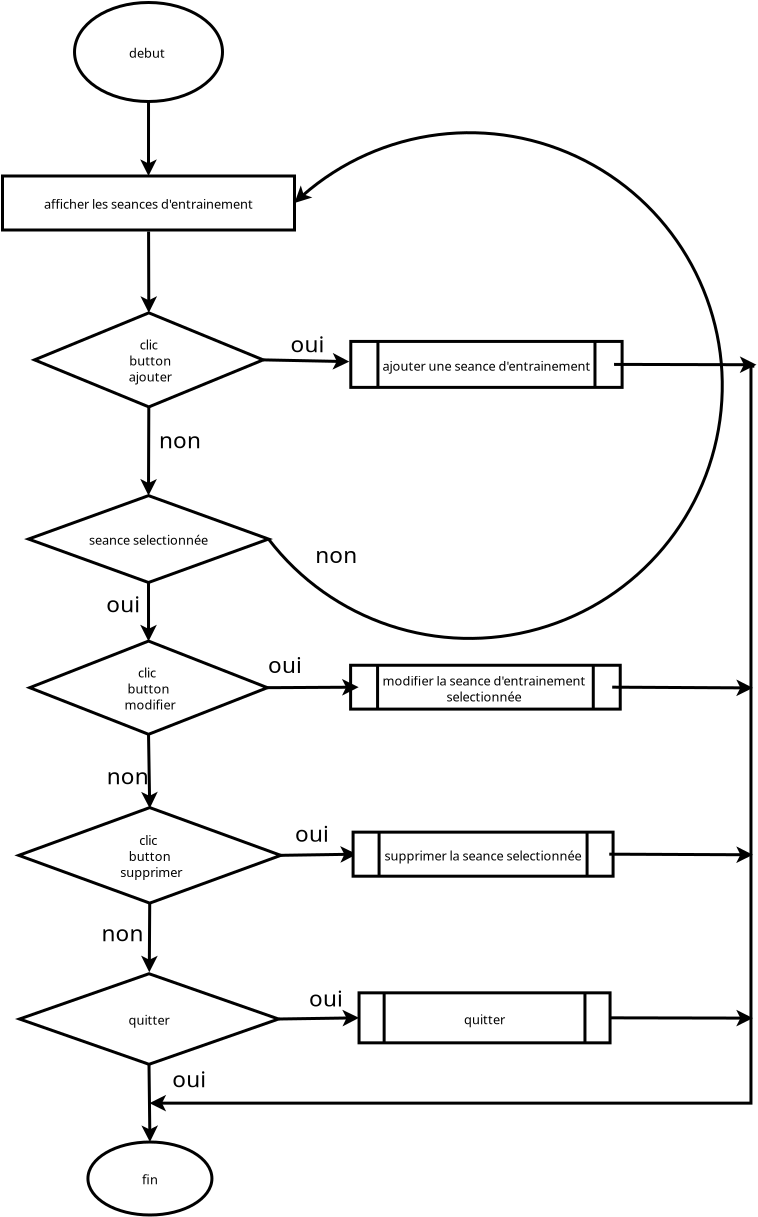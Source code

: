 <?xml version="1.0" encoding="UTF-8"?>
<dia:diagram xmlns:dia="http://www.lysator.liu.se/~alla/dia/">
  <dia:layer name="Arrière-plan" visible="true" active="true">
    <dia:object type="Flowchart - Ellipse" version="0" id="O0">
      <dia:attribute name="obj_pos">
        <dia:point val="19.201,-22.85"/>
      </dia:attribute>
      <dia:attribute name="obj_bb">
        <dia:rectangle val="19.126,-22.925;26.675,-17.825"/>
      </dia:attribute>
      <dia:attribute name="elem_corner">
        <dia:point val="19.201,-22.85"/>
      </dia:attribute>
      <dia:attribute name="elem_width">
        <dia:real val="7.399"/>
      </dia:attribute>
      <dia:attribute name="elem_height">
        <dia:real val="4.95"/>
      </dia:attribute>
      <dia:attribute name="border_width">
        <dia:real val="0.15"/>
      </dia:attribute>
      <dia:attribute name="show_background">
        <dia:boolean val="true"/>
      </dia:attribute>
      <dia:attribute name="padding">
        <dia:real val="0.354"/>
      </dia:attribute>
      <dia:attribute name="text">
        <dia:composite type="text">
          <dia:attribute name="string">
            <dia:string>#debut #</dia:string>
          </dia:attribute>
          <dia:attribute name="font">
            <dia:font family="sans" style="0" name="Helvetica"/>
          </dia:attribute>
          <dia:attribute name="height">
            <dia:real val="0.8"/>
          </dia:attribute>
          <dia:attribute name="pos">
            <dia:point val="22.901,-20.135"/>
          </dia:attribute>
          <dia:attribute name="color">
            <dia:color val="#000000"/>
          </dia:attribute>
          <dia:attribute name="alignment">
            <dia:enum val="1"/>
          </dia:attribute>
        </dia:composite>
      </dia:attribute>
    </dia:object>
    <dia:object type="Flowchart - Box" version="0" id="O1">
      <dia:attribute name="obj_pos">
        <dia:point val="15.6,-14.175"/>
      </dia:attribute>
      <dia:attribute name="obj_bb">
        <dia:rectangle val="15.525,-14.25;30.275,-11.4"/>
      </dia:attribute>
      <dia:attribute name="elem_corner">
        <dia:point val="15.6,-14.175"/>
      </dia:attribute>
      <dia:attribute name="elem_width">
        <dia:real val="14.6"/>
      </dia:attribute>
      <dia:attribute name="elem_height">
        <dia:real val="2.7"/>
      </dia:attribute>
      <dia:attribute name="border_width">
        <dia:real val="0.15"/>
      </dia:attribute>
      <dia:attribute name="show_background">
        <dia:boolean val="true"/>
      </dia:attribute>
      <dia:attribute name="padding">
        <dia:real val="0.5"/>
      </dia:attribute>
      <dia:attribute name="text">
        <dia:composite type="text">
          <dia:attribute name="string">
            <dia:string>#afficher les seances d'entrainement#</dia:string>
          </dia:attribute>
          <dia:attribute name="font">
            <dia:font family="sans" style="0" name="Helvetica"/>
          </dia:attribute>
          <dia:attribute name="height">
            <dia:real val="0.8"/>
          </dia:attribute>
          <dia:attribute name="pos">
            <dia:point val="22.9,-12.585"/>
          </dia:attribute>
          <dia:attribute name="color">
            <dia:color val="#000000"/>
          </dia:attribute>
          <dia:attribute name="alignment">
            <dia:enum val="1"/>
          </dia:attribute>
        </dia:composite>
      </dia:attribute>
    </dia:object>
    <dia:object type="Flowchart - Diamond" version="0" id="O2">
      <dia:attribute name="obj_pos">
        <dia:point val="17.2,-7.333"/>
      </dia:attribute>
      <dia:attribute name="obj_bb">
        <dia:rectangle val="17.125,-7.408;28.706,-2.555"/>
      </dia:attribute>
      <dia:attribute name="elem_corner">
        <dia:point val="17.2,-7.333"/>
      </dia:attribute>
      <dia:attribute name="elem_width">
        <dia:real val="11.431"/>
      </dia:attribute>
      <dia:attribute name="elem_height">
        <dia:real val="4.704"/>
      </dia:attribute>
      <dia:attribute name="border_width">
        <dia:real val="0.15"/>
      </dia:attribute>
      <dia:attribute name="show_background">
        <dia:boolean val="true"/>
      </dia:attribute>
      <dia:attribute name="padding">
        <dia:real val="0.354"/>
      </dia:attribute>
      <dia:attribute name="text">
        <dia:composite type="text">
          <dia:attribute name="string">
            <dia:string>#clic
 button
 ajouter#</dia:string>
          </dia:attribute>
          <dia:attribute name="font">
            <dia:font family="sans" style="0" name="Helvetica"/>
          </dia:attribute>
          <dia:attribute name="height">
            <dia:real val="0.8"/>
          </dia:attribute>
          <dia:attribute name="pos">
            <dia:point val="22.915,-5.542"/>
          </dia:attribute>
          <dia:attribute name="color">
            <dia:color val="#000000"/>
          </dia:attribute>
          <dia:attribute name="alignment">
            <dia:enum val="1"/>
          </dia:attribute>
        </dia:composite>
      </dia:attribute>
    </dia:object>
    <dia:object type="Standard - Line" version="0" id="O3">
      <dia:attribute name="obj_pos">
        <dia:point val="28.631,-4.981"/>
      </dia:attribute>
      <dia:attribute name="obj_bb">
        <dia:rectangle val="28.554,-5.315;33.597,-4.48"/>
      </dia:attribute>
      <dia:attribute name="conn_endpoints">
        <dia:point val="28.631,-4.981"/>
        <dia:point val="33.429,-4.884"/>
      </dia:attribute>
      <dia:attribute name="numcp">
        <dia:int val="1"/>
      </dia:attribute>
      <dia:attribute name="line_width">
        <dia:real val="0.15"/>
      </dia:attribute>
      <dia:attribute name="end_arrow">
        <dia:enum val="22"/>
      </dia:attribute>
      <dia:attribute name="end_arrow_length">
        <dia:real val="0.5"/>
      </dia:attribute>
      <dia:attribute name="end_arrow_width">
        <dia:real val="0.5"/>
      </dia:attribute>
      <dia:connections>
        <dia:connection handle="0" to="O2" connection="4"/>
        <dia:connection handle="1" to="O4" connection="16"/>
      </dia:connections>
    </dia:object>
    <dia:object type="Flowchart - Predefined Process" version="1" id="O4">
      <dia:attribute name="obj_pos">
        <dia:point val="33.418,-5.904"/>
      </dia:attribute>
      <dia:attribute name="obj_bb">
        <dia:rectangle val="33.343,-5.979;46.252,-3.531"/>
      </dia:attribute>
      <dia:attribute name="meta">
        <dia:composite type="dict"/>
      </dia:attribute>
      <dia:attribute name="elem_corner">
        <dia:point val="33.418,-5.904"/>
      </dia:attribute>
      <dia:attribute name="elem_width">
        <dia:real val="12.759"/>
      </dia:attribute>
      <dia:attribute name="elem_height">
        <dia:real val="2.298"/>
      </dia:attribute>
      <dia:attribute name="line_width">
        <dia:real val="0.15"/>
      </dia:attribute>
      <dia:attribute name="line_colour">
        <dia:color val="#000000"/>
      </dia:attribute>
      <dia:attribute name="fill_colour">
        <dia:color val="#ffffff"/>
      </dia:attribute>
      <dia:attribute name="show_background">
        <dia:boolean val="true"/>
      </dia:attribute>
      <dia:attribute name="line_style">
        <dia:enum val="0"/>
        <dia:real val="1"/>
      </dia:attribute>
      <dia:attribute name="padding">
        <dia:real val="0.1"/>
      </dia:attribute>
      <dia:attribute name="text">
        <dia:composite type="text">
          <dia:attribute name="string">
            <dia:string>#ajouter une seance d'entrainement#</dia:string>
          </dia:attribute>
          <dia:attribute name="font">
            <dia:font family="sans" style="0" name="Helvetica"/>
          </dia:attribute>
          <dia:attribute name="height">
            <dia:real val="0.8"/>
          </dia:attribute>
          <dia:attribute name="pos">
            <dia:point val="39.797,-4.515"/>
          </dia:attribute>
          <dia:attribute name="color">
            <dia:color val="#000000"/>
          </dia:attribute>
          <dia:attribute name="alignment">
            <dia:enum val="1"/>
          </dia:attribute>
        </dia:composite>
      </dia:attribute>
      <dia:attribute name="flip_horizontal">
        <dia:boolean val="false"/>
      </dia:attribute>
      <dia:attribute name="flip_vertical">
        <dia:boolean val="false"/>
      </dia:attribute>
      <dia:attribute name="subscale">
        <dia:real val="1"/>
      </dia:attribute>
    </dia:object>
    <dia:object type="Standard - Text" version="1" id="O5">
      <dia:attribute name="obj_pos">
        <dia:point val="26.6,13.05"/>
      </dia:attribute>
      <dia:attribute name="obj_bb">
        <dia:rectangle val="26.6,12.41;26.6,13.182"/>
      </dia:attribute>
      <dia:attribute name="text">
        <dia:composite type="text">
          <dia:attribute name="string">
            <dia:string>##</dia:string>
          </dia:attribute>
          <dia:attribute name="font">
            <dia:font family="sans" style="0" name="Helvetica"/>
          </dia:attribute>
          <dia:attribute name="height">
            <dia:real val="0.8"/>
          </dia:attribute>
          <dia:attribute name="pos">
            <dia:point val="26.6,13.05"/>
          </dia:attribute>
          <dia:attribute name="color">
            <dia:color val="#000000"/>
          </dia:attribute>
          <dia:attribute name="alignment">
            <dia:enum val="0"/>
          </dia:attribute>
        </dia:composite>
      </dia:attribute>
      <dia:attribute name="valign">
        <dia:enum val="3"/>
      </dia:attribute>
    </dia:object>
    <dia:object type="Standard - Text" version="1" id="O6">
      <dia:attribute name="obj_pos">
        <dia:point val="29.05,14.25"/>
      </dia:attribute>
      <dia:attribute name="obj_bb">
        <dia:rectangle val="29.05,13.61;29.05,14.383"/>
      </dia:attribute>
      <dia:attribute name="text">
        <dia:composite type="text">
          <dia:attribute name="string">
            <dia:string>##</dia:string>
          </dia:attribute>
          <dia:attribute name="font">
            <dia:font family="sans" style="0" name="Helvetica"/>
          </dia:attribute>
          <dia:attribute name="height">
            <dia:real val="0.8"/>
          </dia:attribute>
          <dia:attribute name="pos">
            <dia:point val="29.05,14.25"/>
          </dia:attribute>
          <dia:attribute name="color">
            <dia:color val="#000000"/>
          </dia:attribute>
          <dia:attribute name="alignment">
            <dia:enum val="0"/>
          </dia:attribute>
        </dia:composite>
      </dia:attribute>
      <dia:attribute name="valign">
        <dia:enum val="3"/>
      </dia:attribute>
    </dia:object>
    <dia:object type="Flowchart - Diamond" version="0" id="O7">
      <dia:attribute name="obj_pos">
        <dia:point val="16.9,1.806"/>
      </dia:attribute>
      <dia:attribute name="obj_bb">
        <dia:rectangle val="16.825,1.731;28.975,6.225"/>
      </dia:attribute>
      <dia:attribute name="elem_corner">
        <dia:point val="16.9,1.806"/>
      </dia:attribute>
      <dia:attribute name="elem_width">
        <dia:real val="12"/>
      </dia:attribute>
      <dia:attribute name="elem_height">
        <dia:real val="4.344"/>
      </dia:attribute>
      <dia:attribute name="border_width">
        <dia:real val="0.15"/>
      </dia:attribute>
      <dia:attribute name="show_background">
        <dia:boolean val="true"/>
      </dia:attribute>
      <dia:attribute name="padding">
        <dia:real val="0.354"/>
      </dia:attribute>
      <dia:attribute name="text">
        <dia:composite type="text">
          <dia:attribute name="string">
            <dia:string>#seance selectionnée#</dia:string>
          </dia:attribute>
          <dia:attribute name="font">
            <dia:font family="sans" style="0" name="Helvetica"/>
          </dia:attribute>
          <dia:attribute name="height">
            <dia:real val="0.8"/>
          </dia:attribute>
          <dia:attribute name="pos">
            <dia:point val="22.9,4.218"/>
          </dia:attribute>
          <dia:attribute name="color">
            <dia:color val="#000000"/>
          </dia:attribute>
          <dia:attribute name="alignment">
            <dia:enum val="1"/>
          </dia:attribute>
        </dia:composite>
      </dia:attribute>
    </dia:object>
    <dia:object type="Standard - Line" version="0" id="O8">
      <dia:attribute name="obj_pos">
        <dia:point val="22.915,-2.63"/>
      </dia:attribute>
      <dia:attribute name="obj_bb">
        <dia:rectangle val="22.485,-2.705;23.32,1.974"/>
      </dia:attribute>
      <dia:attribute name="conn_endpoints">
        <dia:point val="22.915,-2.63"/>
        <dia:point val="22.9,1.806"/>
      </dia:attribute>
      <dia:attribute name="numcp">
        <dia:int val="1"/>
      </dia:attribute>
      <dia:attribute name="line_width">
        <dia:real val="0.15"/>
      </dia:attribute>
      <dia:attribute name="end_arrow">
        <dia:enum val="22"/>
      </dia:attribute>
      <dia:attribute name="end_arrow_length">
        <dia:real val="0.5"/>
      </dia:attribute>
      <dia:attribute name="end_arrow_width">
        <dia:real val="0.5"/>
      </dia:attribute>
      <dia:connections>
        <dia:connection handle="0" to="O2" connection="8"/>
        <dia:connection handle="1" to="O7" connection="0"/>
      </dia:connections>
    </dia:object>
    <dia:object type="Flowchart - Diamond" version="0" id="O9">
      <dia:attribute name="obj_pos">
        <dia:point val="17.003,9.095"/>
      </dia:attribute>
      <dia:attribute name="obj_bb">
        <dia:rectangle val="16.928,9.02;28.875,13.798"/>
      </dia:attribute>
      <dia:attribute name="elem_corner">
        <dia:point val="17.003,9.095"/>
      </dia:attribute>
      <dia:attribute name="elem_width">
        <dia:real val="11.797"/>
      </dia:attribute>
      <dia:attribute name="elem_height">
        <dia:real val="4.628"/>
      </dia:attribute>
      <dia:attribute name="border_width">
        <dia:real val="0.15"/>
      </dia:attribute>
      <dia:attribute name="show_background">
        <dia:boolean val="true"/>
      </dia:attribute>
      <dia:attribute name="padding">
        <dia:real val="0.354"/>
      </dia:attribute>
      <dia:attribute name="text">
        <dia:composite type="text">
          <dia:attribute name="string">
            <dia:string>#clic 
button
 modifier#</dia:string>
          </dia:attribute>
          <dia:attribute name="font">
            <dia:font family="sans" style="0" name="Helvetica"/>
          </dia:attribute>
          <dia:attribute name="height">
            <dia:real val="0.8"/>
          </dia:attribute>
          <dia:attribute name="pos">
            <dia:point val="22.901,10.849"/>
          </dia:attribute>
          <dia:attribute name="color">
            <dia:color val="#000000"/>
          </dia:attribute>
          <dia:attribute name="alignment">
            <dia:enum val="1"/>
          </dia:attribute>
        </dia:composite>
      </dia:attribute>
    </dia:object>
    <dia:object type="Standard - Line" version="0" id="O10">
      <dia:attribute name="obj_pos">
        <dia:point val="22.9,6.15"/>
      </dia:attribute>
      <dia:attribute name="obj_bb">
        <dia:rectangle val="22.483,6.075;23.319,9.263"/>
      </dia:attribute>
      <dia:attribute name="conn_endpoints">
        <dia:point val="22.9,6.15"/>
        <dia:point val="22.901,9.095"/>
      </dia:attribute>
      <dia:attribute name="numcp">
        <dia:int val="1"/>
      </dia:attribute>
      <dia:attribute name="line_width">
        <dia:real val="0.15"/>
      </dia:attribute>
      <dia:attribute name="end_arrow">
        <dia:enum val="22"/>
      </dia:attribute>
      <dia:attribute name="end_arrow_length">
        <dia:real val="0.5"/>
      </dia:attribute>
      <dia:attribute name="end_arrow_width">
        <dia:real val="0.5"/>
      </dia:attribute>
      <dia:connections>
        <dia:connection handle="0" to="O7" connection="8"/>
        <dia:connection handle="1" to="O9" connection="0"/>
      </dia:connections>
    </dia:object>
    <dia:object type="Standard - Line" version="0" id="O11">
      <dia:attribute name="obj_pos">
        <dia:point val="22.901,-17.9"/>
      </dia:attribute>
      <dia:attribute name="obj_bb">
        <dia:rectangle val="22.482,-17.975;23.318,-14.007"/>
      </dia:attribute>
      <dia:attribute name="conn_endpoints">
        <dia:point val="22.901,-17.9"/>
        <dia:point val="22.9,-14.175"/>
      </dia:attribute>
      <dia:attribute name="numcp">
        <dia:int val="1"/>
      </dia:attribute>
      <dia:attribute name="line_width">
        <dia:real val="0.15"/>
      </dia:attribute>
      <dia:attribute name="end_arrow">
        <dia:enum val="22"/>
      </dia:attribute>
      <dia:attribute name="end_arrow_length">
        <dia:real val="0.5"/>
      </dia:attribute>
      <dia:attribute name="end_arrow_width">
        <dia:real val="0.5"/>
      </dia:attribute>
      <dia:connections>
        <dia:connection handle="0" to="O0" connection="12"/>
        <dia:connection handle="1" to="O1" connection="2"/>
      </dia:connections>
    </dia:object>
    <dia:object type="Standard - Line" version="0" id="O12">
      <dia:attribute name="obj_pos">
        <dia:point val="22.904,-11.4"/>
      </dia:attribute>
      <dia:attribute name="obj_bb">
        <dia:rectangle val="22.496,-11.476;23.331,-7.166"/>
      </dia:attribute>
      <dia:attribute name="conn_endpoints">
        <dia:point val="22.904,-11.4"/>
        <dia:point val="22.915,-7.333"/>
      </dia:attribute>
      <dia:attribute name="numcp">
        <dia:int val="1"/>
      </dia:attribute>
      <dia:attribute name="line_width">
        <dia:real val="0.15"/>
      </dia:attribute>
      <dia:attribute name="end_arrow">
        <dia:enum val="22"/>
      </dia:attribute>
      <dia:attribute name="end_arrow_length">
        <dia:real val="0.5"/>
      </dia:attribute>
      <dia:attribute name="end_arrow_width">
        <dia:real val="0.5"/>
      </dia:attribute>
      <dia:connections>
        <dia:connection handle="0" to="O1" connection="16"/>
        <dia:connection handle="1" to="O2" connection="0"/>
      </dia:connections>
    </dia:object>
    <dia:object type="Flowchart - Diamond" version="0" id="O13">
      <dia:attribute name="obj_pos">
        <dia:point val="16.525,17.446"/>
      </dia:attribute>
      <dia:attribute name="obj_bb">
        <dia:rectangle val="16.45,17.371;29.472,22.215"/>
      </dia:attribute>
      <dia:attribute name="elem_corner">
        <dia:point val="16.525,17.446"/>
      </dia:attribute>
      <dia:attribute name="elem_width">
        <dia:real val="12.872"/>
      </dia:attribute>
      <dia:attribute name="elem_height">
        <dia:real val="4.694"/>
      </dia:attribute>
      <dia:attribute name="border_width">
        <dia:real val="0.15"/>
      </dia:attribute>
      <dia:attribute name="show_background">
        <dia:boolean val="true"/>
      </dia:attribute>
      <dia:attribute name="padding">
        <dia:real val="0.354"/>
      </dia:attribute>
      <dia:attribute name="text">
        <dia:composite type="text">
          <dia:attribute name="string">
            <dia:string>#clic 
button
 supprimer#</dia:string>
          </dia:attribute>
          <dia:attribute name="font">
            <dia:font family="sans" style="0" name="Helvetica"/>
          </dia:attribute>
          <dia:attribute name="height">
            <dia:real val="0.8"/>
          </dia:attribute>
          <dia:attribute name="pos">
            <dia:point val="22.961,19.233"/>
          </dia:attribute>
          <dia:attribute name="color">
            <dia:color val="#000000"/>
          </dia:attribute>
          <dia:attribute name="alignment">
            <dia:enum val="1"/>
          </dia:attribute>
        </dia:composite>
      </dia:attribute>
    </dia:object>
    <dia:object type="Standard - Line" version="0" id="O14">
      <dia:attribute name="obj_pos">
        <dia:point val="22.901,13.723"/>
      </dia:attribute>
      <dia:attribute name="obj_bb">
        <dia:rectangle val="22.532,13.647;23.368,17.614"/>
      </dia:attribute>
      <dia:attribute name="conn_endpoints">
        <dia:point val="22.901,13.723"/>
        <dia:point val="22.961,17.446"/>
      </dia:attribute>
      <dia:attribute name="numcp">
        <dia:int val="1"/>
      </dia:attribute>
      <dia:attribute name="line_width">
        <dia:real val="0.15"/>
      </dia:attribute>
      <dia:attribute name="end_arrow">
        <dia:enum val="22"/>
      </dia:attribute>
      <dia:attribute name="end_arrow_length">
        <dia:real val="0.5"/>
      </dia:attribute>
      <dia:attribute name="end_arrow_width">
        <dia:real val="0.5"/>
      </dia:attribute>
      <dia:connections>
        <dia:connection handle="0" to="O9" connection="8"/>
        <dia:connection handle="1" to="O13" connection="0"/>
      </dia:connections>
    </dia:object>
    <dia:object type="Standard - Text" version="1" id="O15">
      <dia:attribute name="obj_pos">
        <dia:point val="29.996,-5.365"/>
      </dia:attribute>
      <dia:attribute name="obj_bb">
        <dia:rectangle val="29.996,-6.495;31.496,-5.132"/>
      </dia:attribute>
      <dia:attribute name="text">
        <dia:composite type="text">
          <dia:attribute name="string">
            <dia:string>#oui#</dia:string>
          </dia:attribute>
          <dia:attribute name="font">
            <dia:font family="sans" style="0" name="Helvetica"/>
          </dia:attribute>
          <dia:attribute name="height">
            <dia:real val="1.411"/>
          </dia:attribute>
          <dia:attribute name="pos">
            <dia:point val="29.996,-5.365"/>
          </dia:attribute>
          <dia:attribute name="color">
            <dia:color val="#000000"/>
          </dia:attribute>
          <dia:attribute name="alignment">
            <dia:enum val="0"/>
          </dia:attribute>
        </dia:composite>
      </dia:attribute>
      <dia:attribute name="valign">
        <dia:enum val="3"/>
      </dia:attribute>
    </dia:object>
    <dia:object type="Standard - Text" version="1" id="O16">
      <dia:attribute name="obj_pos">
        <dia:point val="23.42,-0.568"/>
      </dia:attribute>
      <dia:attribute name="obj_bb">
        <dia:rectangle val="23.42,-1.698;25.292,-0.336"/>
      </dia:attribute>
      <dia:attribute name="text">
        <dia:composite type="text">
          <dia:attribute name="string">
            <dia:string>#non#</dia:string>
          </dia:attribute>
          <dia:attribute name="font">
            <dia:font family="sans" style="0" name="Helvetica"/>
          </dia:attribute>
          <dia:attribute name="height">
            <dia:real val="1.411"/>
          </dia:attribute>
          <dia:attribute name="pos">
            <dia:point val="23.42,-0.568"/>
          </dia:attribute>
          <dia:attribute name="color">
            <dia:color val="#000000"/>
          </dia:attribute>
          <dia:attribute name="alignment">
            <dia:enum val="0"/>
          </dia:attribute>
        </dia:composite>
      </dia:attribute>
      <dia:attribute name="valign">
        <dia:enum val="3"/>
      </dia:attribute>
    </dia:object>
    <dia:object type="Standard - Text" version="1" id="O17">
      <dia:attribute name="obj_pos">
        <dia:point val="20.783,7.638"/>
      </dia:attribute>
      <dia:attribute name="obj_bb">
        <dia:rectangle val="20.783,6.508;22.283,7.87"/>
      </dia:attribute>
      <dia:attribute name="text">
        <dia:composite type="text">
          <dia:attribute name="string">
            <dia:string>#oui#</dia:string>
          </dia:attribute>
          <dia:attribute name="font">
            <dia:font family="sans" style="0" name="Helvetica"/>
          </dia:attribute>
          <dia:attribute name="height">
            <dia:real val="1.411"/>
          </dia:attribute>
          <dia:attribute name="pos">
            <dia:point val="20.783,7.638"/>
          </dia:attribute>
          <dia:attribute name="color">
            <dia:color val="#000000"/>
          </dia:attribute>
          <dia:attribute name="alignment">
            <dia:enum val="0"/>
          </dia:attribute>
        </dia:composite>
      </dia:attribute>
      <dia:attribute name="valign">
        <dia:enum val="3"/>
      </dia:attribute>
    </dia:object>
    <dia:object type="Standard - Text" version="1" id="O18">
      <dia:attribute name="obj_pos">
        <dia:point val="20.55,24.091"/>
      </dia:attribute>
      <dia:attribute name="obj_bb">
        <dia:rectangle val="20.55,22.961;22.422,24.324"/>
      </dia:attribute>
      <dia:attribute name="text">
        <dia:composite type="text">
          <dia:attribute name="string">
            <dia:string>#non#</dia:string>
          </dia:attribute>
          <dia:attribute name="font">
            <dia:font family="sans" style="0" name="Helvetica"/>
          </dia:attribute>
          <dia:attribute name="height">
            <dia:real val="1.411"/>
          </dia:attribute>
          <dia:attribute name="pos">
            <dia:point val="20.55,24.091"/>
          </dia:attribute>
          <dia:attribute name="color">
            <dia:color val="#000000"/>
          </dia:attribute>
          <dia:attribute name="alignment">
            <dia:enum val="0"/>
          </dia:attribute>
        </dia:composite>
      </dia:attribute>
      <dia:attribute name="valign">
        <dia:enum val="3"/>
      </dia:attribute>
    </dia:object>
    <dia:object type="Standard - Arc" version="0" id="O19">
      <dia:attribute name="obj_pos">
        <dia:point val="28.9,3.978"/>
      </dia:attribute>
      <dia:attribute name="obj_bb">
        <dia:rectangle val="28.819,-16.414;51.664,9.021"/>
      </dia:attribute>
      <dia:attribute name="conn_endpoints">
        <dia:point val="28.9,3.978"/>
        <dia:point val="30.2,-12.825"/>
      </dia:attribute>
      <dia:attribute name="curve_distance">
        <dia:real val="22.067"/>
      </dia:attribute>
      <dia:attribute name="line_width">
        <dia:real val="0.15"/>
      </dia:attribute>
      <dia:attribute name="end_arrow">
        <dia:enum val="22"/>
      </dia:attribute>
      <dia:attribute name="end_arrow_length">
        <dia:real val="0.5"/>
      </dia:attribute>
      <dia:attribute name="end_arrow_width">
        <dia:real val="0.5"/>
      </dia:attribute>
      <dia:connections>
        <dia:connection handle="0" to="O7" connection="4"/>
        <dia:connection handle="1" to="O1" connection="8"/>
      </dia:connections>
    </dia:object>
    <dia:object type="Standard - Text" version="1" id="O20">
      <dia:attribute name="obj_pos">
        <dia:point val="31.235,5.173"/>
      </dia:attribute>
      <dia:attribute name="obj_bb">
        <dia:rectangle val="31.235,4.043;33.108,5.405"/>
      </dia:attribute>
      <dia:attribute name="text">
        <dia:composite type="text">
          <dia:attribute name="string">
            <dia:string>#non#</dia:string>
          </dia:attribute>
          <dia:attribute name="font">
            <dia:font family="sans" style="0" name="Helvetica"/>
          </dia:attribute>
          <dia:attribute name="height">
            <dia:real val="1.411"/>
          </dia:attribute>
          <dia:attribute name="pos">
            <dia:point val="31.235,5.173"/>
          </dia:attribute>
          <dia:attribute name="color">
            <dia:color val="#000000"/>
          </dia:attribute>
          <dia:attribute name="alignment">
            <dia:enum val="0"/>
          </dia:attribute>
        </dia:composite>
      </dia:attribute>
      <dia:attribute name="valign">
        <dia:enum val="3"/>
      </dia:attribute>
    </dia:object>
    <dia:object type="Flowchart - Predefined Process" version="1" id="O21">
      <dia:attribute name="obj_pos">
        <dia:point val="33.407,10.288"/>
      </dia:attribute>
      <dia:attribute name="obj_bb">
        <dia:rectangle val="33.331,10.213;46.16,12.555"/>
      </dia:attribute>
      <dia:attribute name="meta">
        <dia:composite type="dict"/>
      </dia:attribute>
      <dia:attribute name="elem_corner">
        <dia:point val="33.407,10.288"/>
      </dia:attribute>
      <dia:attribute name="elem_width">
        <dia:real val="12.678"/>
      </dia:attribute>
      <dia:attribute name="elem_height">
        <dia:real val="2.192"/>
      </dia:attribute>
      <dia:attribute name="line_width">
        <dia:real val="0.15"/>
      </dia:attribute>
      <dia:attribute name="line_colour">
        <dia:color val="#000000"/>
      </dia:attribute>
      <dia:attribute name="fill_colour">
        <dia:color val="#ffffff"/>
      </dia:attribute>
      <dia:attribute name="show_background">
        <dia:boolean val="true"/>
      </dia:attribute>
      <dia:attribute name="line_style">
        <dia:enum val="0"/>
        <dia:real val="1"/>
      </dia:attribute>
      <dia:attribute name="padding">
        <dia:real val="0.1"/>
      </dia:attribute>
      <dia:attribute name="text">
        <dia:composite type="text">
          <dia:attribute name="string">
            <dia:string>#modifier la seance d'entrainement 
selectionnée #</dia:string>
          </dia:attribute>
          <dia:attribute name="font">
            <dia:font family="sans" style="0" name="Helvetica"/>
          </dia:attribute>
          <dia:attribute name="height">
            <dia:real val="0.8"/>
          </dia:attribute>
          <dia:attribute name="pos">
            <dia:point val="39.746,11.224"/>
          </dia:attribute>
          <dia:attribute name="color">
            <dia:color val="#000000"/>
          </dia:attribute>
          <dia:attribute name="alignment">
            <dia:enum val="1"/>
          </dia:attribute>
        </dia:composite>
      </dia:attribute>
      <dia:attribute name="flip_horizontal">
        <dia:boolean val="false"/>
      </dia:attribute>
      <dia:attribute name="flip_vertical">
        <dia:boolean val="false"/>
      </dia:attribute>
      <dia:attribute name="subscale">
        <dia:real val="1"/>
      </dia:attribute>
    </dia:object>
    <dia:object type="Standard - Line" version="0" id="O22">
      <dia:attribute name="obj_pos">
        <dia:point val="28.8,11.409"/>
      </dia:attribute>
      <dia:attribute name="obj_bb">
        <dia:rectangle val="28.725,10.97;33.574,11.806"/>
      </dia:attribute>
      <dia:attribute name="conn_endpoints">
        <dia:point val="28.8,11.409"/>
        <dia:point val="33.407,11.384"/>
      </dia:attribute>
      <dia:attribute name="numcp">
        <dia:int val="1"/>
      </dia:attribute>
      <dia:attribute name="line_width">
        <dia:real val="0.15"/>
      </dia:attribute>
      <dia:attribute name="end_arrow">
        <dia:enum val="22"/>
      </dia:attribute>
      <dia:attribute name="end_arrow_length">
        <dia:real val="0.5"/>
      </dia:attribute>
      <dia:attribute name="end_arrow_width">
        <dia:real val="0.5"/>
      </dia:attribute>
      <dia:connections>
        <dia:connection handle="0" to="O9" connection="4"/>
        <dia:connection handle="1" to="O21" connection="6"/>
      </dia:connections>
    </dia:object>
    <dia:object type="Standard - Line" version="0" id="O23">
      <dia:attribute name="obj_pos">
        <dia:point val="22.961,22.14"/>
      </dia:attribute>
      <dia:attribute name="obj_bb">
        <dia:rectangle val="22.526,22.065;23.361,25.809"/>
      </dia:attribute>
      <dia:attribute name="conn_endpoints">
        <dia:point val="22.961,22.14"/>
        <dia:point val="22.939,25.641"/>
      </dia:attribute>
      <dia:attribute name="numcp">
        <dia:int val="1"/>
      </dia:attribute>
      <dia:attribute name="line_width">
        <dia:real val="0.15"/>
      </dia:attribute>
      <dia:attribute name="end_arrow">
        <dia:enum val="22"/>
      </dia:attribute>
      <dia:attribute name="end_arrow_length">
        <dia:real val="0.5"/>
      </dia:attribute>
      <dia:attribute name="end_arrow_width">
        <dia:real val="0.5"/>
      </dia:attribute>
      <dia:connections>
        <dia:connection handle="0" to="O13" connection="8"/>
        <dia:connection handle="1" to="O24" connection="16"/>
      </dia:connections>
    </dia:object>
    <dia:object type="Flowchart - Diamond" version="0" id="O24">
      <dia:attribute name="obj_pos">
        <dia:point val="16.45,25.711"/>
      </dia:attribute>
      <dia:attribute name="obj_bb">
        <dia:rectangle val="16.375,25.636;29.475,30.314"/>
      </dia:attribute>
      <dia:attribute name="elem_corner">
        <dia:point val="16.45,25.711"/>
      </dia:attribute>
      <dia:attribute name="elem_width">
        <dia:real val="12.95"/>
      </dia:attribute>
      <dia:attribute name="elem_height">
        <dia:real val="4.529"/>
      </dia:attribute>
      <dia:attribute name="border_width">
        <dia:real val="0.15"/>
      </dia:attribute>
      <dia:attribute name="show_background">
        <dia:boolean val="true"/>
      </dia:attribute>
      <dia:attribute name="padding">
        <dia:real val="0.354"/>
      </dia:attribute>
      <dia:attribute name="text">
        <dia:composite type="text">
          <dia:attribute name="string">
            <dia:string>#quitter#</dia:string>
          </dia:attribute>
          <dia:attribute name="font">
            <dia:font family="sans" style="0" name="Helvetica"/>
          </dia:attribute>
          <dia:attribute name="height">
            <dia:real val="0.8"/>
          </dia:attribute>
          <dia:attribute name="pos">
            <dia:point val="22.925,28.215"/>
          </dia:attribute>
          <dia:attribute name="color">
            <dia:color val="#000000"/>
          </dia:attribute>
          <dia:attribute name="alignment">
            <dia:enum val="1"/>
          </dia:attribute>
        </dia:composite>
      </dia:attribute>
    </dia:object>
    <dia:object type="Standard - Line" version="0" id="O25">
      <dia:attribute name="obj_pos">
        <dia:point val="29.397,19.793"/>
      </dia:attribute>
      <dia:attribute name="obj_bb">
        <dia:rectangle val="29.321,19.326;33.489,20.161"/>
      </dia:attribute>
      <dia:attribute name="conn_endpoints">
        <dia:point val="29.397,19.793"/>
        <dia:point val="33.321,19.734"/>
      </dia:attribute>
      <dia:attribute name="numcp">
        <dia:int val="1"/>
      </dia:attribute>
      <dia:attribute name="line_width">
        <dia:real val="0.15"/>
      </dia:attribute>
      <dia:attribute name="end_arrow">
        <dia:enum val="22"/>
      </dia:attribute>
      <dia:attribute name="end_arrow_length">
        <dia:real val="0.5"/>
      </dia:attribute>
      <dia:attribute name="end_arrow_width">
        <dia:real val="0.5"/>
      </dia:attribute>
      <dia:connections>
        <dia:connection handle="0" to="O13" connection="4"/>
        <dia:connection handle="1" to="O27" connection="6"/>
      </dia:connections>
    </dia:object>
    <dia:object type="Standard - Text" version="1" id="O26">
      <dia:attribute name="obj_pos">
        <dia:point val="28.879,10.673"/>
      </dia:attribute>
      <dia:attribute name="obj_bb">
        <dia:rectangle val="28.879,9.543;30.379,10.906"/>
      </dia:attribute>
      <dia:attribute name="text">
        <dia:composite type="text">
          <dia:attribute name="string">
            <dia:string>#oui#</dia:string>
          </dia:attribute>
          <dia:attribute name="font">
            <dia:font family="sans" style="0" name="Helvetica"/>
          </dia:attribute>
          <dia:attribute name="height">
            <dia:real val="1.411"/>
          </dia:attribute>
          <dia:attribute name="pos">
            <dia:point val="28.879,10.673"/>
          </dia:attribute>
          <dia:attribute name="color">
            <dia:color val="#000000"/>
          </dia:attribute>
          <dia:attribute name="alignment">
            <dia:enum val="0"/>
          </dia:attribute>
        </dia:composite>
      </dia:attribute>
      <dia:attribute name="valign">
        <dia:enum val="3"/>
      </dia:attribute>
    </dia:object>
    <dia:object type="Flowchart - Predefined Process" version="1" id="O27">
      <dia:attribute name="obj_pos">
        <dia:point val="33.321,18.632"/>
      </dia:attribute>
      <dia:attribute name="obj_bb">
        <dia:rectangle val="33.246,18.557;46.013,20.91"/>
      </dia:attribute>
      <dia:attribute name="meta">
        <dia:composite type="dict"/>
      </dia:attribute>
      <dia:attribute name="elem_corner">
        <dia:point val="33.321,18.632"/>
      </dia:attribute>
      <dia:attribute name="elem_width">
        <dia:real val="12.616"/>
      </dia:attribute>
      <dia:attribute name="elem_height">
        <dia:real val="2.203"/>
      </dia:attribute>
      <dia:attribute name="line_width">
        <dia:real val="0.15"/>
      </dia:attribute>
      <dia:attribute name="line_colour">
        <dia:color val="#000000"/>
      </dia:attribute>
      <dia:attribute name="fill_colour">
        <dia:color val="#ffffff"/>
      </dia:attribute>
      <dia:attribute name="show_background">
        <dia:boolean val="true"/>
      </dia:attribute>
      <dia:attribute name="line_style">
        <dia:enum val="0"/>
        <dia:real val="1"/>
      </dia:attribute>
      <dia:attribute name="padding">
        <dia:real val="0.1"/>
      </dia:attribute>
      <dia:attribute name="text">
        <dia:composite type="text">
          <dia:attribute name="string">
            <dia:string>#supprimer la seance selectionnée#</dia:string>
          </dia:attribute>
          <dia:attribute name="font">
            <dia:font family="sans" style="0" name="Helvetica"/>
          </dia:attribute>
          <dia:attribute name="height">
            <dia:real val="0.8"/>
          </dia:attribute>
          <dia:attribute name="pos">
            <dia:point val="39.63,19.974"/>
          </dia:attribute>
          <dia:attribute name="color">
            <dia:color val="#000000"/>
          </dia:attribute>
          <dia:attribute name="alignment">
            <dia:enum val="1"/>
          </dia:attribute>
        </dia:composite>
      </dia:attribute>
      <dia:attribute name="flip_horizontal">
        <dia:boolean val="false"/>
      </dia:attribute>
      <dia:attribute name="flip_vertical">
        <dia:boolean val="false"/>
      </dia:attribute>
      <dia:attribute name="subscale">
        <dia:real val="1"/>
      </dia:attribute>
    </dia:object>
    <dia:object type="Standard - Text" version="1" id="O28">
      <dia:attribute name="obj_pos">
        <dia:point val="30.231,19.108"/>
      </dia:attribute>
      <dia:attribute name="obj_bb">
        <dia:rectangle val="30.231,17.978;31.731,19.341"/>
      </dia:attribute>
      <dia:attribute name="text">
        <dia:composite type="text">
          <dia:attribute name="string">
            <dia:string>#oui#</dia:string>
          </dia:attribute>
          <dia:attribute name="font">
            <dia:font family="sans" style="0" name="Helvetica"/>
          </dia:attribute>
          <dia:attribute name="height">
            <dia:real val="1.411"/>
          </dia:attribute>
          <dia:attribute name="pos">
            <dia:point val="30.231,19.108"/>
          </dia:attribute>
          <dia:attribute name="color">
            <dia:color val="#000000"/>
          </dia:attribute>
          <dia:attribute name="alignment">
            <dia:enum val="0"/>
          </dia:attribute>
        </dia:composite>
      </dia:attribute>
      <dia:attribute name="valign">
        <dia:enum val="3"/>
      </dia:attribute>
    </dia:object>
    <dia:object type="Standard - Text" version="1" id="O29">
      <dia:attribute name="obj_pos">
        <dia:point val="24.65,19.214"/>
      </dia:attribute>
      <dia:attribute name="obj_bb">
        <dia:rectangle val="24.65,18.574;24.65,19.347"/>
      </dia:attribute>
      <dia:attribute name="text">
        <dia:composite type="text">
          <dia:attribute name="string">
            <dia:string>##</dia:string>
          </dia:attribute>
          <dia:attribute name="font">
            <dia:font family="sans" style="0" name="Helvetica"/>
          </dia:attribute>
          <dia:attribute name="height">
            <dia:real val="0.8"/>
          </dia:attribute>
          <dia:attribute name="pos">
            <dia:point val="24.65,19.214"/>
          </dia:attribute>
          <dia:attribute name="color">
            <dia:color val="#000000"/>
          </dia:attribute>
          <dia:attribute name="alignment">
            <dia:enum val="0"/>
          </dia:attribute>
        </dia:composite>
      </dia:attribute>
      <dia:attribute name="valign">
        <dia:enum val="3"/>
      </dia:attribute>
    </dia:object>
    <dia:object type="Standard - Text" version="1" id="O30">
      <dia:attribute name="obj_pos">
        <dia:point val="20.818,16.243"/>
      </dia:attribute>
      <dia:attribute name="obj_bb">
        <dia:rectangle val="20.818,15.113;22.691,16.476"/>
      </dia:attribute>
      <dia:attribute name="text">
        <dia:composite type="text">
          <dia:attribute name="string">
            <dia:string>#non#</dia:string>
          </dia:attribute>
          <dia:attribute name="font">
            <dia:font family="sans" style="0" name="Helvetica"/>
          </dia:attribute>
          <dia:attribute name="height">
            <dia:real val="1.411"/>
          </dia:attribute>
          <dia:attribute name="pos">
            <dia:point val="20.818,16.243"/>
          </dia:attribute>
          <dia:attribute name="color">
            <dia:color val="#000000"/>
          </dia:attribute>
          <dia:attribute name="alignment">
            <dia:enum val="0"/>
          </dia:attribute>
        </dia:composite>
      </dia:attribute>
      <dia:attribute name="valign">
        <dia:enum val="3"/>
      </dia:attribute>
    </dia:object>
    <dia:object type="Flowchart - Ellipse" version="0" id="O31">
      <dia:attribute name="obj_pos">
        <dia:point val="19.872,34.126"/>
      </dia:attribute>
      <dia:attribute name="obj_bb">
        <dia:rectangle val="19.797,34.05;26.146,37.85"/>
      </dia:attribute>
      <dia:attribute name="elem_corner">
        <dia:point val="19.872,34.126"/>
      </dia:attribute>
      <dia:attribute name="elem_width">
        <dia:real val="6.199"/>
      </dia:attribute>
      <dia:attribute name="elem_height">
        <dia:real val="3.649"/>
      </dia:attribute>
      <dia:attribute name="border_width">
        <dia:real val="0.15"/>
      </dia:attribute>
      <dia:attribute name="show_background">
        <dia:boolean val="true"/>
      </dia:attribute>
      <dia:attribute name="padding">
        <dia:real val="0.354"/>
      </dia:attribute>
      <dia:attribute name="text">
        <dia:composite type="text">
          <dia:attribute name="string">
            <dia:string>#fin#</dia:string>
          </dia:attribute>
          <dia:attribute name="font">
            <dia:font family="sans" style="0" name="Helvetica"/>
          </dia:attribute>
          <dia:attribute name="height">
            <dia:real val="0.8"/>
          </dia:attribute>
          <dia:attribute name="pos">
            <dia:point val="22.971,36.19"/>
          </dia:attribute>
          <dia:attribute name="color">
            <dia:color val="#000000"/>
          </dia:attribute>
          <dia:attribute name="alignment">
            <dia:enum val="1"/>
          </dia:attribute>
        </dia:composite>
      </dia:attribute>
    </dia:object>
    <dia:object type="Standard - Line" version="0" id="O32">
      <dia:attribute name="obj_pos">
        <dia:point val="22.925,30.239"/>
      </dia:attribute>
      <dia:attribute name="obj_bb">
        <dia:rectangle val="22.546,30.163;23.381,34.293"/>
      </dia:attribute>
      <dia:attribute name="conn_endpoints">
        <dia:point val="22.925,30.239"/>
        <dia:point val="22.971,34.126"/>
      </dia:attribute>
      <dia:attribute name="numcp">
        <dia:int val="1"/>
      </dia:attribute>
      <dia:attribute name="line_width">
        <dia:real val="0.15"/>
      </dia:attribute>
      <dia:attribute name="end_arrow">
        <dia:enum val="22"/>
      </dia:attribute>
      <dia:attribute name="end_arrow_length">
        <dia:real val="0.5"/>
      </dia:attribute>
      <dia:attribute name="end_arrow_width">
        <dia:real val="0.5"/>
      </dia:attribute>
      <dia:connections>
        <dia:connection handle="0" to="O24" connection="8"/>
        <dia:connection handle="1" to="O31" connection="4"/>
      </dia:connections>
    </dia:object>
    <dia:object type="Standard - Text" version="1" id="O33">
      <dia:attribute name="obj_pos">
        <dia:point val="24.089,31.39"/>
      </dia:attribute>
      <dia:attribute name="obj_bb">
        <dia:rectangle val="24.089,30.26;25.589,31.622"/>
      </dia:attribute>
      <dia:attribute name="text">
        <dia:composite type="text">
          <dia:attribute name="string">
            <dia:string>#oui#</dia:string>
          </dia:attribute>
          <dia:attribute name="font">
            <dia:font family="sans" style="0" name="Helvetica"/>
          </dia:attribute>
          <dia:attribute name="height">
            <dia:real val="1.411"/>
          </dia:attribute>
          <dia:attribute name="pos">
            <dia:point val="24.089,31.39"/>
          </dia:attribute>
          <dia:attribute name="color">
            <dia:color val="#000000"/>
          </dia:attribute>
          <dia:attribute name="alignment">
            <dia:enum val="0"/>
          </dia:attribute>
        </dia:composite>
      </dia:attribute>
      <dia:attribute name="valign">
        <dia:enum val="3"/>
      </dia:attribute>
    </dia:object>
    <dia:object type="Flowchart - Predefined Process" version="1" id="O34">
      <dia:attribute name="obj_pos">
        <dia:point val="33.427,26.667"/>
      </dia:attribute>
      <dia:attribute name="obj_bb">
        <dia:rectangle val="33.352,26.592;46.053,29.242"/>
      </dia:attribute>
      <dia:attribute name="meta">
        <dia:composite type="dict"/>
      </dia:attribute>
      <dia:attribute name="elem_corner">
        <dia:point val="33.427,26.667"/>
      </dia:attribute>
      <dia:attribute name="elem_width">
        <dia:real val="12.551"/>
      </dia:attribute>
      <dia:attribute name="elem_height">
        <dia:real val="2.5"/>
      </dia:attribute>
      <dia:attribute name="line_width">
        <dia:real val="0.15"/>
      </dia:attribute>
      <dia:attribute name="line_colour">
        <dia:color val="#000000"/>
      </dia:attribute>
      <dia:attribute name="fill_colour">
        <dia:color val="#ffffff"/>
      </dia:attribute>
      <dia:attribute name="show_background">
        <dia:boolean val="true"/>
      </dia:attribute>
      <dia:attribute name="line_style">
        <dia:enum val="0"/>
        <dia:real val="1"/>
      </dia:attribute>
      <dia:attribute name="padding">
        <dia:real val="0.1"/>
      </dia:attribute>
      <dia:attribute name="text">
        <dia:composite type="text">
          <dia:attribute name="string">
            <dia:string>#quitter#</dia:string>
          </dia:attribute>
          <dia:attribute name="font">
            <dia:font family="sans" style="0" name="Helvetica"/>
          </dia:attribute>
          <dia:attribute name="height">
            <dia:real val="0.8"/>
          </dia:attribute>
          <dia:attribute name="pos">
            <dia:point val="39.703,28.157"/>
          </dia:attribute>
          <dia:attribute name="color">
            <dia:color val="#000000"/>
          </dia:attribute>
          <dia:attribute name="alignment">
            <dia:enum val="1"/>
          </dia:attribute>
        </dia:composite>
      </dia:attribute>
      <dia:attribute name="flip_horizontal">
        <dia:boolean val="false"/>
      </dia:attribute>
      <dia:attribute name="flip_vertical">
        <dia:boolean val="false"/>
      </dia:attribute>
      <dia:attribute name="subscale">
        <dia:real val="1"/>
      </dia:attribute>
    </dia:object>
    <dia:object type="Standard - Line" version="0" id="O35">
      <dia:attribute name="obj_pos">
        <dia:point val="29.4,27.975"/>
      </dia:attribute>
      <dia:attribute name="obj_bb">
        <dia:rectangle val="29.324,27.509;33.595,28.344"/>
      </dia:attribute>
      <dia:attribute name="conn_endpoints">
        <dia:point val="29.4,27.975"/>
        <dia:point val="33.427,27.917"/>
      </dia:attribute>
      <dia:attribute name="numcp">
        <dia:int val="1"/>
      </dia:attribute>
      <dia:attribute name="line_width">
        <dia:real val="0.15"/>
      </dia:attribute>
      <dia:attribute name="end_arrow">
        <dia:enum val="22"/>
      </dia:attribute>
      <dia:attribute name="end_arrow_length">
        <dia:real val="0.5"/>
      </dia:attribute>
      <dia:attribute name="end_arrow_width">
        <dia:real val="0.5"/>
      </dia:attribute>
      <dia:connections>
        <dia:connection handle="0" to="O24" connection="4"/>
        <dia:connection handle="1" to="O34" connection="6"/>
      </dia:connections>
    </dia:object>
    <dia:object type="Standard - Text" version="1" id="O36">
      <dia:attribute name="obj_pos">
        <dia:point val="39.703,27.917"/>
      </dia:attribute>
      <dia:attribute name="obj_bb">
        <dia:rectangle val="39.703,27.277;39.703,28.049"/>
      </dia:attribute>
      <dia:attribute name="text">
        <dia:composite type="text">
          <dia:attribute name="string">
            <dia:string>##</dia:string>
          </dia:attribute>
          <dia:attribute name="font">
            <dia:font family="sans" style="0" name="Helvetica"/>
          </dia:attribute>
          <dia:attribute name="height">
            <dia:real val="0.8"/>
          </dia:attribute>
          <dia:attribute name="pos">
            <dia:point val="39.703,27.917"/>
          </dia:attribute>
          <dia:attribute name="color">
            <dia:color val="#000000"/>
          </dia:attribute>
          <dia:attribute name="alignment">
            <dia:enum val="0"/>
          </dia:attribute>
        </dia:composite>
      </dia:attribute>
      <dia:attribute name="valign">
        <dia:enum val="3"/>
      </dia:attribute>
      <dia:connections>
        <dia:connection handle="0" to="O34" connection="16"/>
      </dia:connections>
    </dia:object>
    <dia:object type="Standard - Text" version="1" id="O37">
      <dia:attribute name="obj_pos">
        <dia:point val="30.93,27.346"/>
      </dia:attribute>
      <dia:attribute name="obj_bb">
        <dia:rectangle val="30.93,26.216;32.43,27.578"/>
      </dia:attribute>
      <dia:attribute name="text">
        <dia:composite type="text">
          <dia:attribute name="string">
            <dia:string>#oui#</dia:string>
          </dia:attribute>
          <dia:attribute name="font">
            <dia:font family="sans" style="0" name="Helvetica"/>
          </dia:attribute>
          <dia:attribute name="height">
            <dia:real val="1.411"/>
          </dia:attribute>
          <dia:attribute name="pos">
            <dia:point val="30.93,27.346"/>
          </dia:attribute>
          <dia:attribute name="color">
            <dia:color val="#000000"/>
          </dia:attribute>
          <dia:attribute name="alignment">
            <dia:enum val="0"/>
          </dia:attribute>
        </dia:composite>
      </dia:attribute>
      <dia:attribute name="valign">
        <dia:enum val="3"/>
      </dia:attribute>
    </dia:object>
    <dia:object type="Standard - ZigZagLine" version="1" id="O38">
      <dia:attribute name="obj_pos">
        <dia:point val="53.191,-4.667"/>
      </dia:attribute>
      <dia:attribute name="obj_bb">
        <dia:rectangle val="22.78,-4.742;53.266,32.6"/>
      </dia:attribute>
      <dia:attribute name="orth_points">
        <dia:point val="53.191,-4.667"/>
        <dia:point val="53.023,-4.667"/>
        <dia:point val="53.023,32.182"/>
        <dia:point val="22.948,32.182"/>
      </dia:attribute>
      <dia:attribute name="orth_orient">
        <dia:enum val="0"/>
        <dia:enum val="1"/>
        <dia:enum val="0"/>
      </dia:attribute>
      <dia:attribute name="autorouting">
        <dia:boolean val="false"/>
      </dia:attribute>
      <dia:attribute name="line_width">
        <dia:real val="0.15"/>
      </dia:attribute>
      <dia:attribute name="end_arrow">
        <dia:enum val="22"/>
      </dia:attribute>
      <dia:attribute name="end_arrow_length">
        <dia:real val="0.5"/>
      </dia:attribute>
      <dia:attribute name="end_arrow_width">
        <dia:real val="0.5"/>
      </dia:attribute>
      <dia:connections>
        <dia:connection handle="1" to="O32" connection="0"/>
      </dia:connections>
    </dia:object>
    <dia:object type="Standard - Line" version="0" id="O39">
      <dia:attribute name="obj_pos">
        <dia:point val="46.177,-4.755"/>
      </dia:attribute>
      <dia:attribute name="obj_bb">
        <dia:rectangle val="46.102,-5.157;53.465,-4.322"/>
      </dia:attribute>
      <dia:attribute name="conn_endpoints">
        <dia:point val="46.177,-4.755"/>
        <dia:point val="53.297,-4.738"/>
      </dia:attribute>
      <dia:attribute name="numcp">
        <dia:int val="1"/>
      </dia:attribute>
      <dia:attribute name="line_width">
        <dia:real val="0.15"/>
      </dia:attribute>
      <dia:attribute name="end_arrow">
        <dia:enum val="22"/>
      </dia:attribute>
      <dia:attribute name="end_arrow_length">
        <dia:real val="0.5"/>
      </dia:attribute>
      <dia:attribute name="end_arrow_width">
        <dia:real val="0.5"/>
      </dia:attribute>
      <dia:connections>
        <dia:connection handle="0" to="O4" connection="10"/>
      </dia:connections>
    </dia:object>
    <dia:object type="Standard - Line" version="0" id="O40">
      <dia:attribute name="obj_pos">
        <dia:point val="46.085,11.384"/>
      </dia:attribute>
      <dia:attribute name="obj_bb">
        <dia:rectangle val="46.009,10.999;53.288,11.834"/>
      </dia:attribute>
      <dia:attribute name="conn_endpoints">
        <dia:point val="46.085,11.384"/>
        <dia:point val="53.12,11.42"/>
      </dia:attribute>
      <dia:attribute name="numcp">
        <dia:int val="1"/>
      </dia:attribute>
      <dia:attribute name="line_width">
        <dia:real val="0.15"/>
      </dia:attribute>
      <dia:attribute name="end_arrow">
        <dia:enum val="22"/>
      </dia:attribute>
      <dia:attribute name="end_arrow_length">
        <dia:real val="0.5"/>
      </dia:attribute>
      <dia:attribute name="end_arrow_width">
        <dia:real val="0.5"/>
      </dia:attribute>
      <dia:connections>
        <dia:connection handle="0" to="O21" connection="10"/>
      </dia:connections>
    </dia:object>
    <dia:object type="Standard - Line" version="0" id="O41">
      <dia:attribute name="obj_pos">
        <dia:point val="45.938,19.734"/>
      </dia:attribute>
      <dia:attribute name="obj_bb">
        <dia:rectangle val="45.862,19.343;53.288,20.178"/>
      </dia:attribute>
      <dia:attribute name="conn_endpoints">
        <dia:point val="45.938,19.734"/>
        <dia:point val="53.12,19.764"/>
      </dia:attribute>
      <dia:attribute name="numcp">
        <dia:int val="1"/>
      </dia:attribute>
      <dia:attribute name="line_width">
        <dia:real val="0.15"/>
      </dia:attribute>
      <dia:attribute name="end_arrow">
        <dia:enum val="22"/>
      </dia:attribute>
      <dia:attribute name="end_arrow_length">
        <dia:real val="0.5"/>
      </dia:attribute>
      <dia:attribute name="end_arrow_width">
        <dia:real val="0.5"/>
      </dia:attribute>
      <dia:connections>
        <dia:connection handle="0" to="O27" connection="10"/>
      </dia:connections>
    </dia:object>
    <dia:object type="Standard - Line" version="0" id="O42">
      <dia:attribute name="obj_pos">
        <dia:point val="45.978,27.917"/>
      </dia:attribute>
      <dia:attribute name="obj_bb">
        <dia:rectangle val="45.903,27.512;53.288,28.347"/>
      </dia:attribute>
      <dia:attribute name="conn_endpoints">
        <dia:point val="45.978,27.917"/>
        <dia:point val="53.12,27.931"/>
      </dia:attribute>
      <dia:attribute name="numcp">
        <dia:int val="1"/>
      </dia:attribute>
      <dia:attribute name="line_width">
        <dia:real val="0.15"/>
      </dia:attribute>
      <dia:attribute name="end_arrow">
        <dia:enum val="22"/>
      </dia:attribute>
      <dia:attribute name="end_arrow_length">
        <dia:real val="0.5"/>
      </dia:attribute>
      <dia:attribute name="end_arrow_width">
        <dia:real val="0.5"/>
      </dia:attribute>
      <dia:connections>
        <dia:connection handle="0" to="O34" connection="10"/>
      </dia:connections>
    </dia:object>
    <dia:object type="Standard - Text" version="1" id="O43">
      <dia:attribute name="obj_pos">
        <dia:point val="22.9,-12.825"/>
      </dia:attribute>
      <dia:attribute name="obj_bb">
        <dia:rectangle val="22.9,-13.465;22.9,-12.693"/>
      </dia:attribute>
      <dia:attribute name="text">
        <dia:composite type="text">
          <dia:attribute name="string">
            <dia:string>##</dia:string>
          </dia:attribute>
          <dia:attribute name="font">
            <dia:font family="sans" style="0" name="Helvetica"/>
          </dia:attribute>
          <dia:attribute name="height">
            <dia:real val="0.8"/>
          </dia:attribute>
          <dia:attribute name="pos">
            <dia:point val="22.9,-12.825"/>
          </dia:attribute>
          <dia:attribute name="color">
            <dia:color val="#000000"/>
          </dia:attribute>
          <dia:attribute name="alignment">
            <dia:enum val="0"/>
          </dia:attribute>
        </dia:composite>
      </dia:attribute>
      <dia:attribute name="valign">
        <dia:enum val="3"/>
      </dia:attribute>
      <dia:connections>
        <dia:connection handle="0" to="O1" connection="16"/>
      </dia:connections>
    </dia:object>
  </dia:layer>
</dia:diagram>
